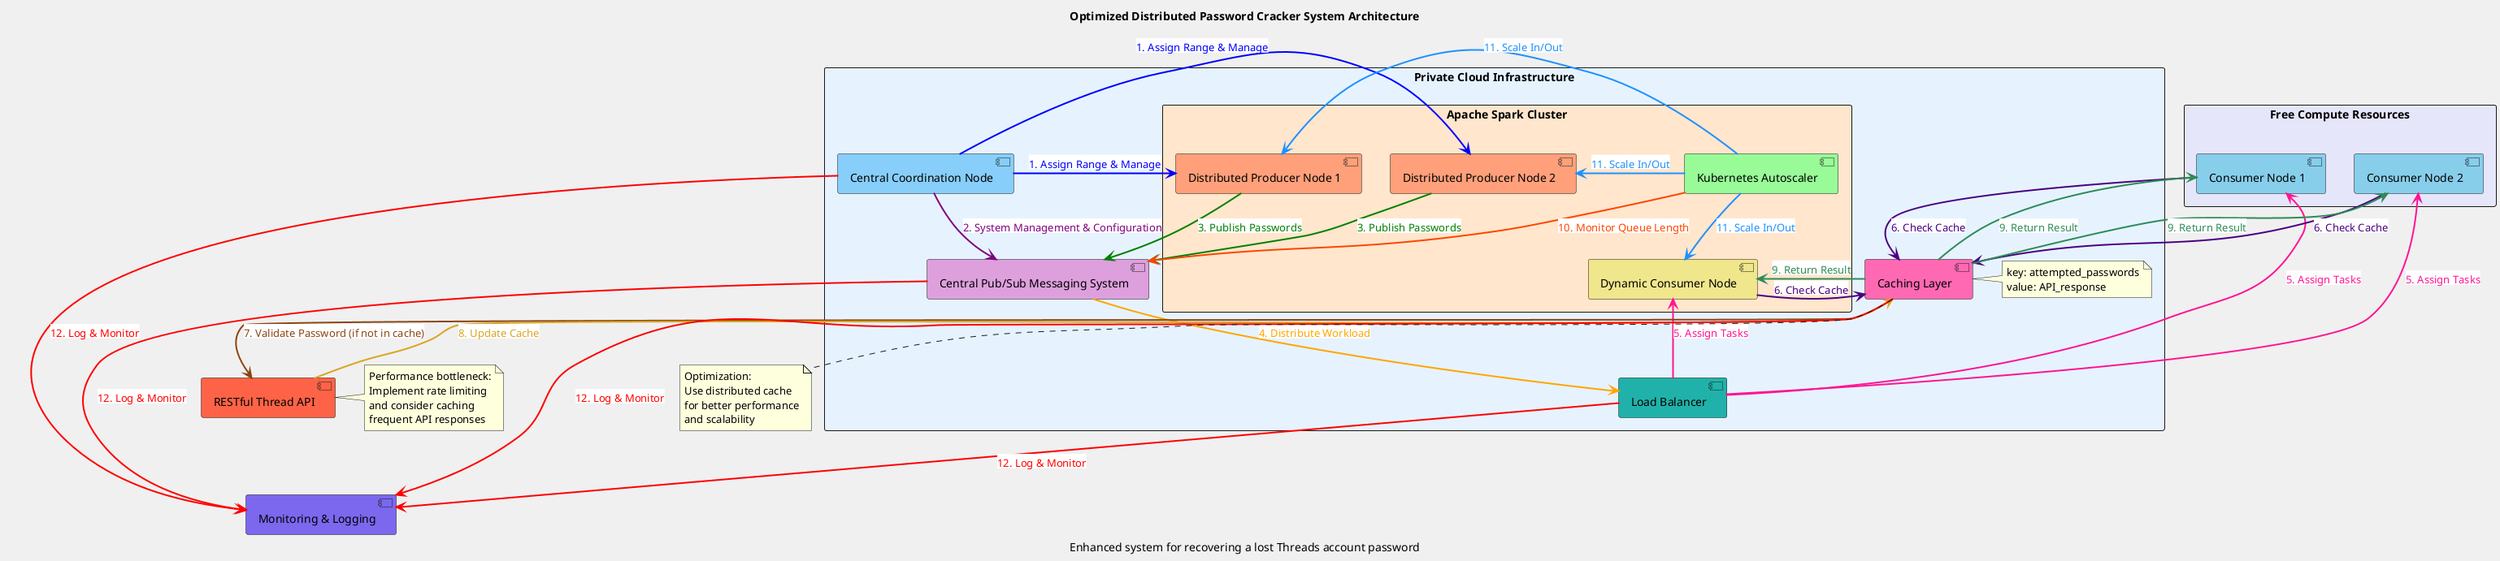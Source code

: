 @startuml
!pragma layout dot
allowmixing
skinparam backgroundColor #F0F0F0

title Optimized Distributed Password Cracker System Architecture
caption Enhanced system for recovering a lost Threads account password

rectangle "Private Cloud Infrastructure" as PrivateCloud #E6F3FF {
    component "Central Coordination Node" as Coordinator #87CEFA
    
    rectangle "Apache Spark Cluster" as SparkCluster #FFE6CC {
        component "Distributed Producer Node 1" as DistProducer1 #FFA07A
        component "Distributed Producer Node 2" as DistProducer2 #FFA07A
        component "Kubernetes Autoscaler" as Autoscaler #98FB98
        component "Dynamic Consumer Node" as DynamicConsumer #F0E68C
    }
    
    component "Central Pub/Sub Messaging System" as PubSub #DDA0DD
    component "Load Balancer" as LoadBalancer #20B2AA
    component "Caching Layer" as Cache #FF69B4
    note right of Cache
        key: attempted_passwords
        value: API_response
    end note
}

rectangle "Free Compute Resources" as FreeResources #E6E6FA {
    component "Consumer Node 1" as FreeConsumer1 #87CEEB
    component "Consumer Node 2" as FreeConsumer2 #87CEEB
}

component "RESTful Thread API" as API #FF6347
component "Monitoring & Logging" as Monitoring #7B68EE

Coordinator -[#0000FF,thickness=2]right-> DistProducer1 : <back:#FFFFFF><color:#0000FF>1. Assign Range & Manage</color></back>
Coordinator -[#0000FF,thickness=2]right-> DistProducer2 : <back:#FFFFFF><color:#0000FF>1. Assign Range & Manage</color></back>
Coordinator -[#800080,thickness=2]down-> PubSub : <back:#FFFFFF><color:#800080>2. System Management & Configuration</color></back>

DistProducer1 -[#008000,thickness=2]down-> PubSub : <back:#FFFFFF><color:#008000>3. Publish Passwords</color></back>
DistProducer2 -[#008000,thickness=2]down-> PubSub : <back:#FFFFFF><color:#008000>3. Publish Passwords</color></back>

PubSub -[#FFA500,thickness=2]down-> LoadBalancer : <back:#FFFFFF><color:#FFA500>4. Distribute Workload</color></back>

LoadBalancer -[#FF1493,thickness=2]down-> FreeConsumer1 : <back:#FFFFFF><color:#FF1493>5. Assign Tasks</color></back>
LoadBalancer -[#FF1493,thickness=2]down-> FreeConsumer2 : <back:#FFFFFF><color:#FF1493>5. Assign Tasks</color></back>
LoadBalancer -[#FF1493,thickness=2]right-> DynamicConsumer : <back:#FFFFFF><color:#FF1493>5. Assign Tasks</color></back>

FreeConsumer1 -[#4B0082,thickness=2]down-> Cache : <back:#FFFFFF><color:#4B0082>6. Check Cache</color></back>
FreeConsumer2 -[#4B0082,thickness=2]down-> Cache : <back:#FFFFFF><color:#4B0082>6. Check Cache</color></back>
DynamicConsumer -[#4B0082,thickness=2]left-> Cache : <back:#FFFFFF><color:#4B0082>6. Check Cache</color></back>

Cache -[#8B4513,thickness=2]down-> API : <back:#FFFFFF><color:#8B4513>7. Validate Password (if not in cache)</color></back>

API -[#DAA520,thickness=2]up-> Cache : <back:#FFFFFF><color:#DAA520>8. Update Cache</color></back>

Cache -[#2E8B57,thickness=2]up-> FreeConsumer1 : <back:#FFFFFF><color:#2E8B57>9. Return Result</color></back>
Cache -[#2E8B57,thickness=2]up-> FreeConsumer2 : <back:#FFFFFF><color:#2E8B57>9. Return Result</color></back>
Cache -[#2E8B57,thickness=2]right-> DynamicConsumer : <back:#FFFFFF><color:#2E8B57>9. Return Result</color></back>

Autoscaler -[#FF4500,thickness=2]down-> PubSub : <back:#FFFFFF><color:#FF4500>10. Monitor Queue Length</color></back>
Autoscaler -[#1E90FF,thickness=2]right-> DistProducer1 : <back:#FFFFFF><color:#1E90FF>11. Scale In/Out</color></back>
Autoscaler -[#1E90FF,thickness=2]right-> DistProducer2 : <back:#FFFFFF><color:#1E90FF>11. Scale In/Out</color></back>
Autoscaler -[#1E90FF,thickness=2]down-> DynamicConsumer : <back:#FFFFFF><color:#1E90FF>11. Scale In/Out</color></back>

Coordinator -[#FF0000,thickness=2]-> Monitoring : <back:#FFFFFF><color:#FF0000>12. Log & Monitor</color></back>
PubSub -[#FF0000,thickness=2]-> Monitoring : <back:#FFFFFF><color:#FF0000>12. Log & Monitor</color></back>
LoadBalancer -[#FF0000,thickness=2]-> Monitoring : <back:#FFFFFF><color:#FF0000>12. Log & Monitor</color></back>
Cache -[#FF0000,thickness=2]-> Monitoring : <back:#FFFFFF><color:#FF0000>12. Log & Monitor</color></back>

note right of API
    Performance bottleneck:
    Implement rate limiting
    and consider caching
    frequent API responses
end note

note bottom of Cache
    Optimization:
    Use distributed cache
    for better performance
    and scalability
end note

@enduml
